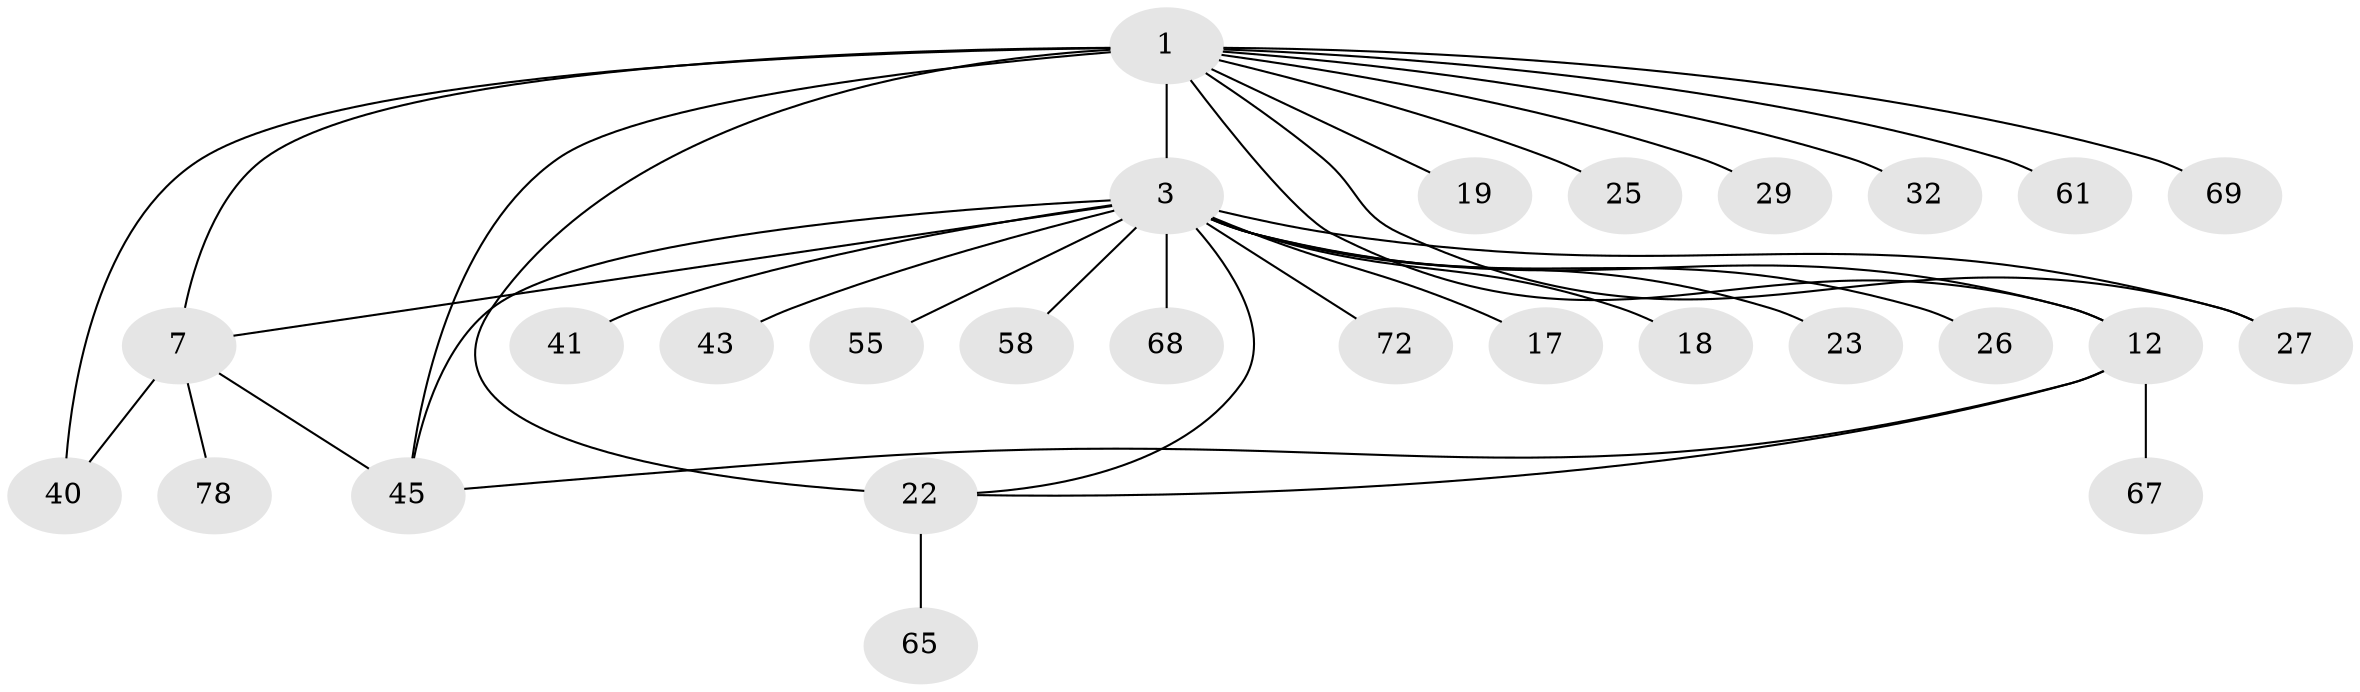 // original degree distribution, {2: 0.2111111111111111, 16: 0.011111111111111112, 10: 0.022222222222222223, 4: 0.07777777777777778, 7: 0.03333333333333333, 5: 0.03333333333333333, 8: 0.022222222222222223, 1: 0.4888888888888889, 9: 0.011111111111111112, 6: 0.011111111111111112, 3: 0.07777777777777778}
// Generated by graph-tools (version 1.1) at 2025/18/03/04/25 18:18:04]
// undirected, 27 vertices, 35 edges
graph export_dot {
graph [start="1"]
  node [color=gray90,style=filled];
  1 [super="+2"];
  3 [super="+39+10+88+44+64+35+42+4"];
  7 [super="+11+8+76+52+14+28"];
  12 [super="+33+37+38"];
  17;
  18;
  19;
  22 [super="+49"];
  23;
  25;
  26;
  27 [super="+77"];
  29;
  32 [super="+56"];
  40;
  41;
  43;
  45;
  55;
  58;
  61;
  65;
  67;
  68;
  69;
  72;
  78;
  1 -- 3 [weight=5];
  1 -- 69;
  1 -- 7 [weight=3];
  1 -- 12 [weight=2];
  1 -- 19;
  1 -- 22 [weight=2];
  1 -- 25;
  1 -- 27;
  1 -- 29;
  1 -- 32;
  1 -- 40;
  1 -- 45;
  1 -- 61;
  3 -- 7 [weight=2];
  3 -- 72;
  3 -- 41;
  3 -- 12 [weight=4];
  3 -- 18;
  3 -- 22;
  3 -- 55;
  3 -- 26;
  3 -- 45;
  3 -- 68;
  3 -- 43;
  3 -- 17;
  3 -- 23;
  3 -- 58;
  3 -- 27;
  7 -- 40;
  7 -- 78;
  7 -- 45;
  12 -- 67;
  12 -- 45;
  12 -- 22;
  22 -- 65;
}
